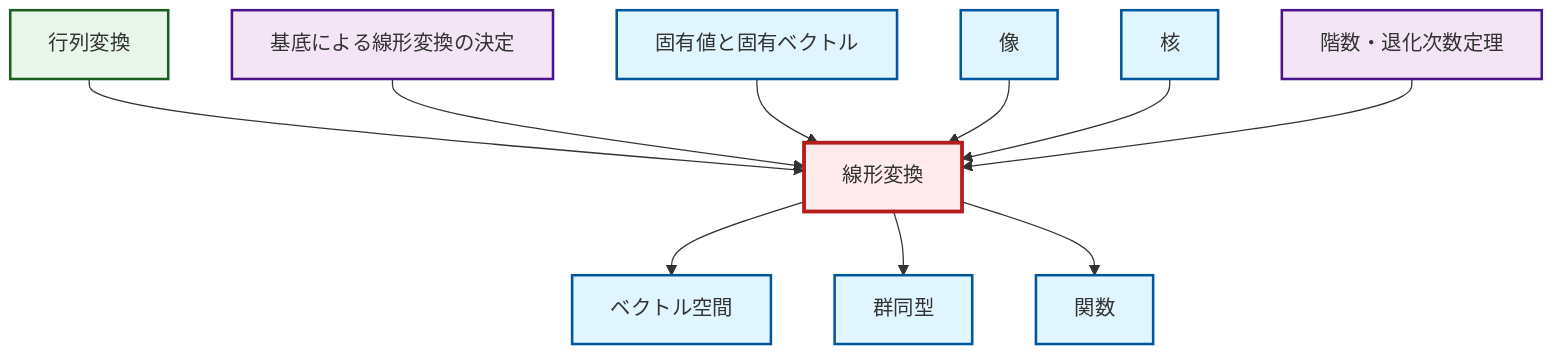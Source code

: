 graph TD
    classDef definition fill:#e1f5fe,stroke:#01579b,stroke-width:2px
    classDef theorem fill:#f3e5f5,stroke:#4a148c,stroke-width:2px
    classDef axiom fill:#fff3e0,stroke:#e65100,stroke-width:2px
    classDef example fill:#e8f5e9,stroke:#1b5e20,stroke-width:2px
    classDef current fill:#ffebee,stroke:#b71c1c,stroke-width:3px
    thm-linear-transformation-basis["基底による線形変換の決定"]:::theorem
    def-function["関数"]:::definition
    def-image["像"]:::definition
    def-isomorphism["群同型"]:::definition
    def-linear-transformation["線形変換"]:::definition
    def-vector-space["ベクトル空間"]:::definition
    thm-rank-nullity["階数・退化次数定理"]:::theorem
    def-kernel["核"]:::definition
    ex-matrix-transformation["行列変換"]:::example
    def-eigenvalue-eigenvector["固有値と固有ベクトル"]:::definition
    ex-matrix-transformation --> def-linear-transformation
    def-linear-transformation --> def-vector-space
    thm-linear-transformation-basis --> def-linear-transformation
    def-eigenvalue-eigenvector --> def-linear-transformation
    def-image --> def-linear-transformation
    def-kernel --> def-linear-transformation
    def-linear-transformation --> def-isomorphism
    thm-rank-nullity --> def-linear-transformation
    def-linear-transformation --> def-function
    class def-linear-transformation current